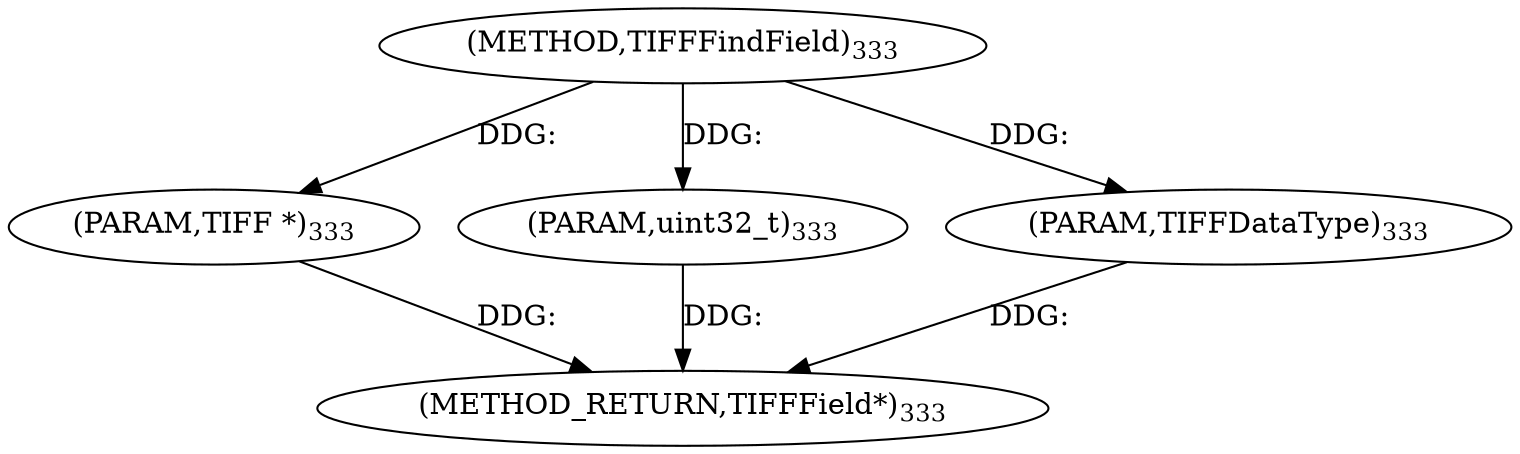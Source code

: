digraph "TIFFFindField" {  
"8419" [label = <(METHOD,TIFFFindField)<SUB>333</SUB>> ]
"8423" [label = <(METHOD_RETURN,TIFFField*)<SUB>333</SUB>> ]
"8420" [label = <(PARAM,TIFF *)<SUB>333</SUB>> ]
"8421" [label = <(PARAM,uint32_t)<SUB>333</SUB>> ]
"8422" [label = <(PARAM,TIFFDataType)<SUB>333</SUB>> ]
  "8420" -> "8423"  [ label = "DDG: "] 
  "8421" -> "8423"  [ label = "DDG: "] 
  "8422" -> "8423"  [ label = "DDG: "] 
  "8419" -> "8420"  [ label = "DDG: "] 
  "8419" -> "8421"  [ label = "DDG: "] 
  "8419" -> "8422"  [ label = "DDG: "] 
}
